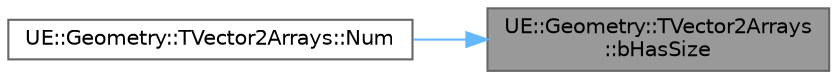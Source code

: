 digraph "UE::Geometry::TVector2Arrays::bHasSize"
{
 // INTERACTIVE_SVG=YES
 // LATEX_PDF_SIZE
  bgcolor="transparent";
  edge [fontname=Helvetica,fontsize=10,labelfontname=Helvetica,labelfontsize=10];
  node [fontname=Helvetica,fontsize=10,shape=box,height=0.2,width=0.4];
  rankdir="RL";
  Node1 [id="Node000001",label="UE::Geometry::TVector2Arrays\l::bHasSize",height=0.2,width=0.4,color="gray40", fillcolor="grey60", style="filled", fontcolor="black",tooltip=" "];
  Node1 -> Node2 [id="edge1_Node000001_Node000002",dir="back",color="steelblue1",style="solid",tooltip=" "];
  Node2 [id="Node000002",label="UE::Geometry::TVector2Arrays::Num",height=0.2,width=0.4,color="grey40", fillcolor="white", style="filled",URL="$dd/d65/classUE_1_1Geometry_1_1TVector2Arrays.html#a20fff90af33ac2837433ae86b36e35cc",tooltip=" "];
}
